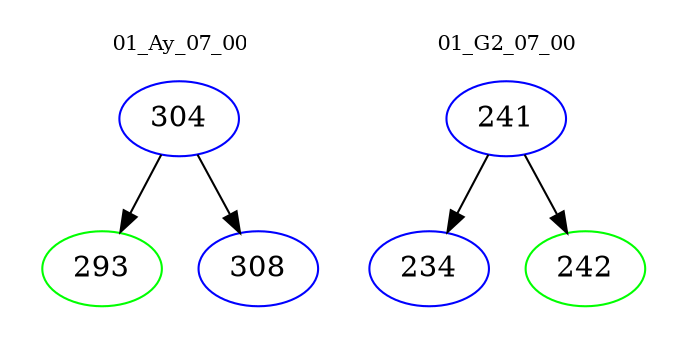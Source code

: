 digraph{
subgraph cluster_0 {
color = white
label = "01_Ay_07_00";
fontsize=10;
T0_304 [label="304", color="blue"]
T0_304 -> T0_293 [color="black"]
T0_293 [label="293", color="green"]
T0_304 -> T0_308 [color="black"]
T0_308 [label="308", color="blue"]
}
subgraph cluster_1 {
color = white
label = "01_G2_07_00";
fontsize=10;
T1_241 [label="241", color="blue"]
T1_241 -> T1_234 [color="black"]
T1_234 [label="234", color="blue"]
T1_241 -> T1_242 [color="black"]
T1_242 [label="242", color="green"]
}
}
